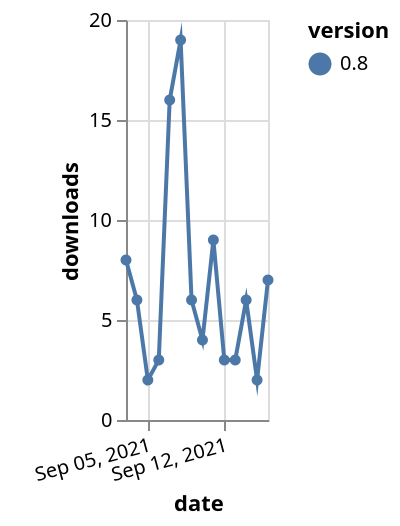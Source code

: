 {"$schema": "https://vega.github.io/schema/vega-lite/v5.json", "description": "A simple bar chart with embedded data.", "data": {"values": [{"date": "2021-09-03", "total": 42214, "delta": 8, "version": "0.8"}, {"date": "2021-09-04", "total": 42220, "delta": 6, "version": "0.8"}, {"date": "2021-09-05", "total": 42222, "delta": 2, "version": "0.8"}, {"date": "2021-09-06", "total": 42225, "delta": 3, "version": "0.8"}, {"date": "2021-09-07", "total": 42241, "delta": 16, "version": "0.8"}, {"date": "2021-09-08", "total": 42260, "delta": 19, "version": "0.8"}, {"date": "2021-09-09", "total": 42266, "delta": 6, "version": "0.8"}, {"date": "2021-09-10", "total": 42270, "delta": 4, "version": "0.8"}, {"date": "2021-09-11", "total": 42279, "delta": 9, "version": "0.8"}, {"date": "2021-09-12", "total": 42282, "delta": 3, "version": "0.8"}, {"date": "2021-09-13", "total": 42285, "delta": 3, "version": "0.8"}, {"date": "2021-09-14", "total": 42291, "delta": 6, "version": "0.8"}, {"date": "2021-09-15", "total": 42293, "delta": 2, "version": "0.8"}, {"date": "2021-09-16", "total": 42300, "delta": 7, "version": "0.8"}]}, "width": "container", "mark": {"type": "line", "point": {"filled": true}}, "encoding": {"x": {"field": "date", "type": "temporal", "timeUnit": "yearmonthdate", "title": "date", "axis": {"labelAngle": -15}}, "y": {"field": "delta", "type": "quantitative", "title": "downloads"}, "color": {"field": "version", "type": "nominal"}, "tooltip": {"field": "delta"}}}
